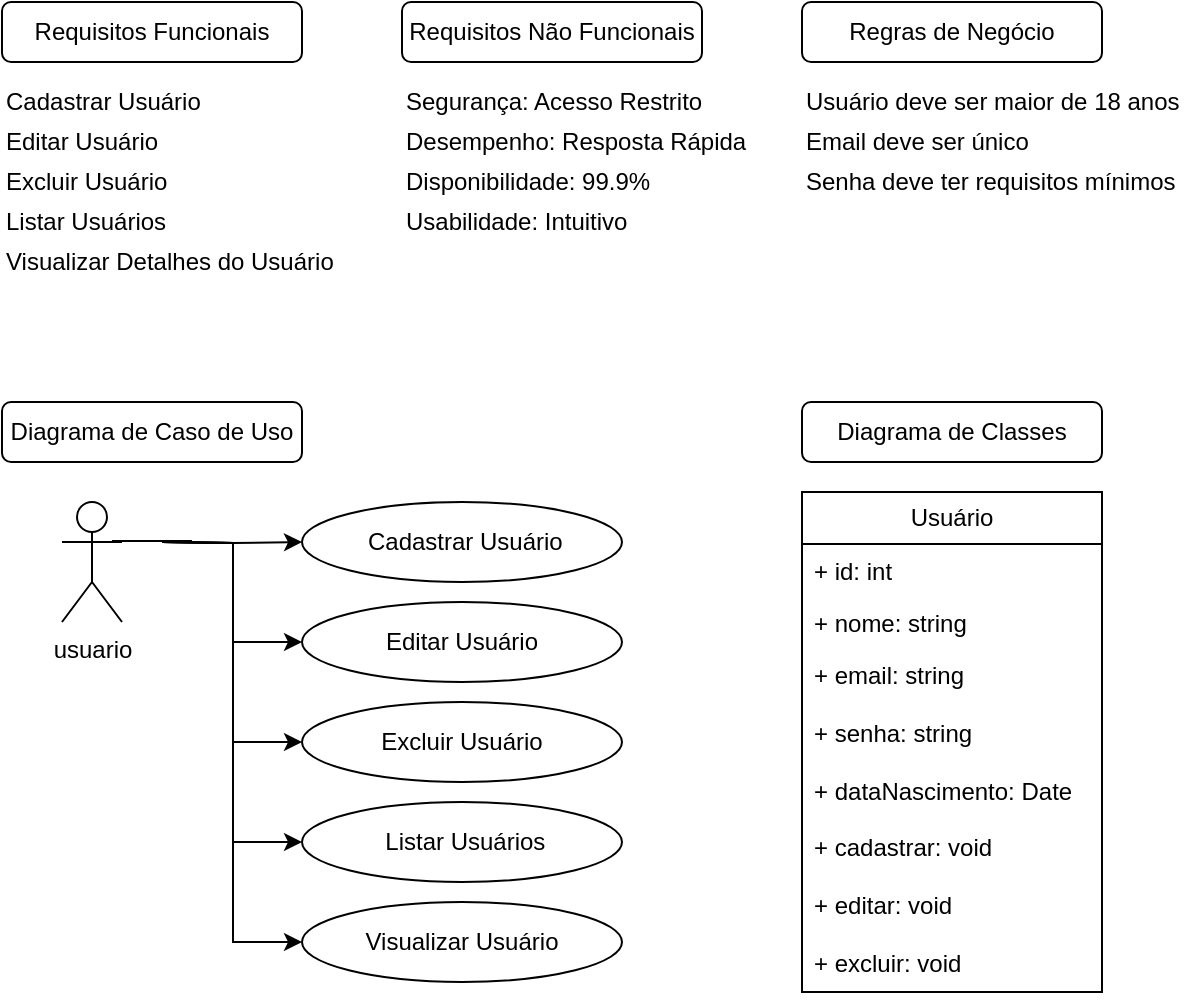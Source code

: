 <mxfile version="26.1.3" pages="2">
  <diagram name="Página-1" id="id_da_pagina">
    <mxGraphModel dx="1050" dy="557" grid="1" gridSize="10" guides="1" tooltips="1" connect="1" arrows="1" fold="1" page="1" pageScale="1" pageWidth="827" pageHeight="1169" math="0" shadow="0">
      <root>
        <mxCell id="0" />
        <mxCell id="1" parent="0" />
        <mxCell id="2" value="Requisitos Funcionais" style="rounded=1;whiteSpace=wrap;html=1;align=center;" parent="1" vertex="1">
          <mxGeometry x="50" y="50" width="150" height="30" as="geometry" />
        </mxCell>
        <mxCell id="3" value="Cadastrar Usuário" style="text;html=1;align=left;verticalAlign=middle;resizable=0;points=[];autosize=1;" parent="1" vertex="1">
          <mxGeometry x="50" y="90" width="120" height="20" as="geometry" />
        </mxCell>
        <mxCell id="4" value="Editar Usuário" style="text;html=1;align=left;verticalAlign=middle;resizable=0;points=[];autosize=1;" parent="1" vertex="1">
          <mxGeometry x="50" y="110" width="110" height="20" as="geometry" />
        </mxCell>
        <mxCell id="5" value="Excluir Usuário" style="text;html=1;align=left;verticalAlign=middle;resizable=0;points=[];autosize=1;" parent="1" vertex="1">
          <mxGeometry x="50" y="130" width="110" height="20" as="geometry" />
        </mxCell>
        <mxCell id="6" value="Listar Usuários" style="text;html=1;align=left;verticalAlign=middle;resizable=0;points=[];autosize=1;" parent="1" vertex="1">
          <mxGeometry x="50" y="150" width="110" height="20" as="geometry" />
        </mxCell>
        <mxCell id="7" value="Visualizar Detalhes do Usuário" style="text;html=1;align=left;verticalAlign=middle;resizable=0;points=[];autosize=1;" parent="1" vertex="1">
          <mxGeometry x="50" y="170" width="180" height="20" as="geometry" />
        </mxCell>
        <mxCell id="8" value="Requisitos Não Funcionais" style="rounded=1;whiteSpace=wrap;html=1;align=center;" parent="1" vertex="1">
          <mxGeometry x="250" y="50" width="150" height="30" as="geometry" />
        </mxCell>
        <mxCell id="9" value="Segurança: Acesso Restrito" style="text;html=1;align=left;verticalAlign=middle;resizable=0;points=[];autosize=1;" parent="1" vertex="1">
          <mxGeometry x="250" y="90" width="150" height="20" as="geometry" />
        </mxCell>
        <mxCell id="10" value="Desempenho: Resposta Rápida" style="text;html=1;align=left;verticalAlign=middle;resizable=0;points=[];autosize=1;" parent="1" vertex="1">
          <mxGeometry x="250" y="110" width="160" height="20" as="geometry" />
        </mxCell>
        <mxCell id="11" value="Disponibilidade: 99.9%" style="text;html=1;align=left;verticalAlign=middle;resizable=0;points=[];autosize=1;" parent="1" vertex="1">
          <mxGeometry x="250" y="130" width="130" height="20" as="geometry" />
        </mxCell>
        <mxCell id="12" value="Usabilidade: Intuitivo" style="text;html=1;align=left;verticalAlign=middle;resizable=0;points=[];autosize=1;" parent="1" vertex="1">
          <mxGeometry x="250" y="150" width="120" height="20" as="geometry" />
        </mxCell>
        <mxCell id="13" value="Regras de Negócio" style="rounded=1;whiteSpace=wrap;html=1;align=center;" parent="1" vertex="1">
          <mxGeometry x="450" y="50" width="150" height="30" as="geometry" />
        </mxCell>
        <mxCell id="14" value="Usuário deve ser maior de 18 anos" style="text;html=1;align=left;verticalAlign=middle;resizable=0;points=[];autosize=1;" parent="1" vertex="1">
          <mxGeometry x="450" y="90" width="200" height="20" as="geometry" />
        </mxCell>
        <mxCell id="15" value="Email deve ser único" style="text;html=1;align=left;verticalAlign=middle;resizable=0;points=[];autosize=1;" parent="1" vertex="1">
          <mxGeometry x="450" y="110" width="130" height="20" as="geometry" />
        </mxCell>
        <mxCell id="16" value="Senha deve ter requisitos mínimos" style="text;html=1;align=left;verticalAlign=middle;resizable=0;points=[];autosize=1;" parent="1" vertex="1">
          <mxGeometry x="450" y="130" width="190" height="20" as="geometry" />
        </mxCell>
        <mxCell id="17" value="Diagrama de Caso de Uso" style="rounded=1;whiteSpace=wrap;html=1;align=center;" parent="1" vertex="1">
          <mxGeometry x="50" y="250" width="150" height="30" as="geometry" />
        </mxCell>
        <mxCell id="19" value="&amp;nbsp;Cadastrar Usuário" style="ellipse;whiteSpace=wrap;html=1;" parent="1" vertex="1">
          <mxGeometry x="200" y="300" width="160" height="40" as="geometry" />
        </mxCell>
        <mxCell id="20" value="Editar Usuário" style="ellipse;whiteSpace=wrap;html=1;" parent="1" vertex="1">
          <mxGeometry x="200" y="350" width="160" height="40" as="geometry" />
        </mxCell>
        <mxCell id="21" value="Excluir Usuário" style="ellipse;whiteSpace=wrap;html=1;" parent="1" vertex="1">
          <mxGeometry x="200" y="400" width="160" height="40" as="geometry" />
        </mxCell>
        <mxCell id="22" value="&amp;nbsp;Listar Usuários" style="ellipse;whiteSpace=wrap;html=1;" parent="1" vertex="1">
          <mxGeometry x="200" y="450" width="160" height="40" as="geometry" />
        </mxCell>
        <mxCell id="23" value="Visualizar Usuário" style="ellipse;whiteSpace=wrap;html=1;" parent="1" vertex="1">
          <mxGeometry x="200" y="500" width="160" height="40" as="geometry" />
        </mxCell>
        <mxCell id="24" style="edgeStyle=orthogonalEdgeStyle;rounded=0;entryX=0;entryY=0.5;entryDx=0;entryDy=0;" parent="1" target="19" edge="1">
          <mxGeometry relative="1" as="geometry">
            <mxPoint x="130" y="320" as="sourcePoint" />
          </mxGeometry>
        </mxCell>
        <mxCell id="25" style="edgeStyle=orthogonalEdgeStyle;rounded=0;entryX=0;entryY=0.5;entryDx=0;entryDy=0;" parent="1" target="20" edge="1">
          <mxGeometry relative="1" as="geometry">
            <mxPoint x="130" y="320" as="sourcePoint" />
          </mxGeometry>
        </mxCell>
        <mxCell id="26" style="edgeStyle=orthogonalEdgeStyle;rounded=0;entryX=0;entryY=0.5;entryDx=0;entryDy=0;" parent="1" target="21" edge="1">
          <mxGeometry relative="1" as="geometry">
            <mxPoint x="130" y="320" as="sourcePoint" />
          </mxGeometry>
        </mxCell>
        <mxCell id="27" style="edgeStyle=orthogonalEdgeStyle;rounded=0;entryX=0;entryY=0.5;entryDx=0;entryDy=0;" parent="1" target="22" edge="1">
          <mxGeometry relative="1" as="geometry">
            <mxPoint x="130" y="320" as="sourcePoint" />
          </mxGeometry>
        </mxCell>
        <mxCell id="28" style="edgeStyle=orthogonalEdgeStyle;rounded=0;entryX=0;entryY=0.5;entryDx=0;entryDy=0;" parent="1" target="23" edge="1">
          <mxGeometry relative="1" as="geometry">
            <mxPoint x="130" y="320" as="sourcePoint" />
          </mxGeometry>
        </mxCell>
        <mxCell id="29" value="Diagrama de Classes" style="rounded=1;whiteSpace=wrap;html=1;align=center;" parent="1" vertex="1">
          <mxGeometry x="450" y="250" width="150" height="30" as="geometry" />
        </mxCell>
        <mxCell id="82RSgnpAWulDbhjS685K-42" value="usuario" style="shape=umlActor;verticalLabelPosition=bottom;verticalAlign=top;html=1;outlineConnect=0;" parent="1" vertex="1">
          <mxGeometry x="80" y="300" width="30" height="60" as="geometry" />
        </mxCell>
        <mxCell id="82RSgnpAWulDbhjS685K-43" value="" style="endArrow=none;html=1;rounded=0;" parent="1" edge="1">
          <mxGeometry width="50" height="50" relative="1" as="geometry">
            <mxPoint x="105" y="319.5" as="sourcePoint" />
            <mxPoint x="145" y="319.5" as="targetPoint" />
          </mxGeometry>
        </mxCell>
        <mxCell id="ap6sHwkX4Q9ZYjI--bqo-52" value="Usuário" style="swimlane;fontStyle=0;childLayout=stackLayout;horizontal=1;startSize=26;fillColor=none;horizontalStack=0;resizeParent=1;resizeParentMax=0;resizeLast=0;collapsible=1;marginBottom=0;whiteSpace=wrap;html=1;" parent="1" vertex="1">
          <mxGeometry x="450" y="295" width="150" height="250" as="geometry" />
        </mxCell>
        <mxCell id="ap6sHwkX4Q9ZYjI--bqo-53" value="+ id: int&lt;div&gt;&lt;br&gt;&lt;/div&gt;&lt;div&gt;&lt;br&gt;&lt;/div&gt;" style="text;strokeColor=none;fillColor=none;align=left;verticalAlign=top;spacingLeft=4;spacingRight=4;overflow=hidden;rotatable=0;points=[[0,0.5],[1,0.5]];portConstraint=eastwest;whiteSpace=wrap;html=1;" parent="ap6sHwkX4Q9ZYjI--bqo-52" vertex="1">
          <mxGeometry y="26" width="150" height="26" as="geometry" />
        </mxCell>
        <mxCell id="ap6sHwkX4Q9ZYjI--bqo-54" value="+ nome: string" style="text;strokeColor=none;fillColor=none;align=left;verticalAlign=top;spacingLeft=4;spacingRight=4;overflow=hidden;rotatable=0;points=[[0,0.5],[1,0.5]];portConstraint=eastwest;whiteSpace=wrap;html=1;" parent="ap6sHwkX4Q9ZYjI--bqo-52" vertex="1">
          <mxGeometry y="52" width="150" height="26" as="geometry" />
        </mxCell>
        <mxCell id="ap6sHwkX4Q9ZYjI--bqo-55" value="+ email: string&lt;div&gt;&lt;br&gt;&lt;/div&gt;&lt;div&gt;+ senha: string&lt;/div&gt;&lt;div&gt;&lt;br&gt;&lt;/div&gt;&lt;div&gt;+ dataNascimento: Date&lt;/div&gt;&lt;div&gt;&lt;br&gt;&lt;/div&gt;&lt;div&gt;+ cadastrar: void&lt;/div&gt;&lt;div&gt;&lt;br&gt;&lt;/div&gt;&lt;div&gt;+ editar: void&lt;/div&gt;&lt;div&gt;&lt;br&gt;&lt;/div&gt;&lt;div&gt;+ excluir: void&lt;/div&gt;" style="text;strokeColor=none;fillColor=none;align=left;verticalAlign=top;spacingLeft=4;spacingRight=4;overflow=hidden;rotatable=0;points=[[0,0.5],[1,0.5]];portConstraint=eastwest;whiteSpace=wrap;html=1;" parent="ap6sHwkX4Q9ZYjI--bqo-52" vertex="1">
          <mxGeometry y="78" width="150" height="172" as="geometry" />
        </mxCell>
      </root>
    </mxGraphModel>
  </diagram>
  <diagram id="hXXirnF8yCh0zsSFYasV" name="Página-2">
    <mxGraphModel dx="1290" dy="557" grid="1" gridSize="10" guides="1" tooltips="1" connect="1" arrows="1" fold="1" page="1" pageScale="1" pageWidth="827" pageHeight="1169" math="0" shadow="0">
      <root>
        <mxCell id="0" />
        <mxCell id="1" parent="0" />
        <mxCell id="84NYUc5iU_9GKgYOR_AV-1" value="Cliente" style="shape=umlActor;verticalLabelPosition=bottom;verticalAlign=top;html=1;outline=0;" vertex="1" parent="1">
          <mxGeometry x="110" y="280" width="30" height="60" as="geometry" />
        </mxCell>
        <mxCell id="84NYUc5iU_9GKgYOR_AV-2" value="Atendente" style="shape=umlActor;verticalLabelPosition=bottom;verticalAlign=top;html=1;outline=0;" vertex="1" parent="1">
          <mxGeometry x="110" y="470" width="30" height="60" as="geometry" />
        </mxCell>
        <mxCell id="84NYUc5iU_9GKgYOR_AV-3" value="Gerente" style="shape=umlActor;verticalLabelPosition=bottom;verticalAlign=top;html=1;outline=0;" vertex="1" parent="1">
          <mxGeometry x="110" y="620" width="30" height="60" as="geometry" />
        </mxCell>
        <mxCell id="84NYUc5iU_9GKgYOR_AV-4" value="Administrador" style="shape=umlActor;verticalLabelPosition=bottom;verticalAlign=top;html=1;outline=0;" vertex="1" parent="1">
          <mxGeometry x="110" y="790" width="30" height="60" as="geometry" />
        </mxCell>
        <mxCell id="84NYUc5iU_9GKgYOR_AV-5" value="Realizar Compra" style="ellipse;whiteSpace=wrap;html=1;" vertex="1" parent="1">
          <mxGeometry x="230" y="280" width="120" height="40" as="geometry" />
        </mxCell>
        <mxCell id="84NYUc5iU_9GKgYOR_AV-6" value="Consultar Produtos" style="ellipse;whiteSpace=wrap;html=1;" vertex="1" parent="1">
          <mxGeometry x="230" y="330" width="120" height="40" as="geometry" />
        </mxCell>
        <mxCell id="84NYUc5iU_9GKgYOR_AV-7" value="Efetuar Venda" style="ellipse;whiteSpace=wrap;html=1;" vertex="1" parent="1">
          <mxGeometry x="250" y="460" width="120" height="40" as="geometry" />
        </mxCell>
        <mxCell id="84NYUc5iU_9GKgYOR_AV-8" value="Gerenciar Clientes" style="ellipse;whiteSpace=wrap;html=1;" vertex="1" parent="1">
          <mxGeometry x="250" y="510" width="120" height="40" as="geometry" />
        </mxCell>
        <mxCell id="84NYUc5iU_9GKgYOR_AV-9" value="Gerenciar Estoque" style="ellipse;whiteSpace=wrap;html=1;" vertex="1" parent="1">
          <mxGeometry x="250" y="610" width="120" height="40" as="geometry" />
        </mxCell>
        <mxCell id="84NYUc5iU_9GKgYOR_AV-10" value="Gerar Relatórios" style="ellipse;whiteSpace=wrap;html=1;" vertex="1" parent="1">
          <mxGeometry x="250" y="660" width="120" height="40" as="geometry" />
        </mxCell>
        <mxCell id="84NYUc5iU_9GKgYOR_AV-11" value="Gerenciar Fornecedores" style="ellipse;whiteSpace=wrap;html=1;" vertex="1" parent="1">
          <mxGeometry x="250" y="750" width="120" height="40" as="geometry" />
        </mxCell>
        <mxCell id="84NYUc5iU_9GKgYOR_AV-12" value="Gerenciar Usuários" style="ellipse;whiteSpace=wrap;html=1;" vertex="1" parent="1">
          <mxGeometry x="250" y="800" width="120" height="40" as="geometry" />
        </mxCell>
        <mxCell id="84NYUc5iU_9GKgYOR_AV-13" value="Controle de Acesso" style="ellipse;whiteSpace=wrap;html=1;" vertex="1" parent="1">
          <mxGeometry x="250" y="850" width="120" height="40" as="geometry" />
        </mxCell>
        <mxCell id="84NYUc5iU_9GKgYOR_AV-14" value="" style="endArrow=none;html=1;rounded=0;entryX=0;entryY=0.5;entryDx=0;entryDy=0;exitX=1;exitY=0.333;exitDx=0;exitDy=0;exitPerimeter=0;" edge="1" parent="1" target="84NYUc5iU_9GKgYOR_AV-5" source="84NYUc5iU_9GKgYOR_AV-1">
          <mxGeometry width="50" height="50" relative="1" as="geometry">
            <mxPoint x="380" y="360" as="sourcePoint" />
            <mxPoint x="630" y="370" as="targetPoint" />
          </mxGeometry>
        </mxCell>
        <mxCell id="84NYUc5iU_9GKgYOR_AV-15" value="" style="endArrow=none;html=1;rounded=0;entryX=0;entryY=0.5;entryDx=0;entryDy=0;exitX=1;exitY=1;exitDx=0;exitDy=0;exitPerimeter=0;" edge="1" parent="1" target="84NYUc5iU_9GKgYOR_AV-6" source="84NYUc5iU_9GKgYOR_AV-1">
          <mxGeometry width="50" height="50" relative="1" as="geometry">
            <mxPoint x="380" y="430" as="sourcePoint" />
            <mxPoint x="630" y="430" as="targetPoint" />
          </mxGeometry>
        </mxCell>
        <mxCell id="84NYUc5iU_9GKgYOR_AV-16" value="" style="endArrow=none;html=1;rounded=0;entryX=0;entryY=0.5;entryDx=0;entryDy=0;exitX=1;exitY=0.333;exitDx=0;exitDy=0;exitPerimeter=0;" edge="1" parent="1" target="84NYUc5iU_9GKgYOR_AV-7" source="84NYUc5iU_9GKgYOR_AV-2">
          <mxGeometry width="50" height="50" relative="1" as="geometry">
            <mxPoint x="380" y="510" as="sourcePoint" />
            <mxPoint x="630" y="520" as="targetPoint" />
          </mxGeometry>
        </mxCell>
        <mxCell id="84NYUc5iU_9GKgYOR_AV-17" value="" style="endArrow=none;html=1;rounded=0;entryX=0;entryY=0.5;entryDx=0;entryDy=0;exitX=1;exitY=1;exitDx=0;exitDy=0;exitPerimeter=0;" edge="1" parent="1" target="84NYUc5iU_9GKgYOR_AV-8" source="84NYUc5iU_9GKgYOR_AV-2">
          <mxGeometry width="50" height="50" relative="1" as="geometry">
            <mxPoint x="380" y="580" as="sourcePoint" />
            <mxPoint x="630" y="580" as="targetPoint" />
          </mxGeometry>
        </mxCell>
        <mxCell id="84NYUc5iU_9GKgYOR_AV-18" value="" style="endArrow=none;html=1;rounded=0;entryX=0;entryY=0.5;entryDx=0;entryDy=0;exitX=1;exitY=0.333;exitDx=0;exitDy=0;exitPerimeter=0;" edge="1" parent="1" target="84NYUc5iU_9GKgYOR_AV-9" source="84NYUc5iU_9GKgYOR_AV-3">
          <mxGeometry width="50" height="50" relative="1" as="geometry">
            <mxPoint x="380" y="640" as="sourcePoint" />
            <mxPoint x="630" y="640" as="targetPoint" />
          </mxGeometry>
        </mxCell>
        <mxCell id="84NYUc5iU_9GKgYOR_AV-19" value="" style="endArrow=none;html=1;rounded=0;entryX=0;entryY=0.5;entryDx=0;entryDy=0;exitX=1;exitY=1;exitDx=0;exitDy=0;exitPerimeter=0;" edge="1" parent="1" target="84NYUc5iU_9GKgYOR_AV-10" source="84NYUc5iU_9GKgYOR_AV-3">
          <mxGeometry width="50" height="50" relative="1" as="geometry">
            <mxPoint x="380" y="700" as="sourcePoint" />
            <mxPoint x="630" y="700" as="targetPoint" />
          </mxGeometry>
        </mxCell>
        <mxCell id="84NYUc5iU_9GKgYOR_AV-20" value="" style="endArrow=none;html=1;rounded=0;entryX=0;entryY=0.5;entryDx=0;entryDy=0;exitX=1;exitY=0.333;exitDx=0;exitDy=0;exitPerimeter=0;" edge="1" parent="1" target="84NYUc5iU_9GKgYOR_AV-11" source="84NYUc5iU_9GKgYOR_AV-4">
          <mxGeometry width="50" height="50" relative="1" as="geometry">
            <mxPoint x="380" y="760" as="sourcePoint" />
            <mxPoint x="630" y="760" as="targetPoint" />
          </mxGeometry>
        </mxCell>
        <mxCell id="84NYUc5iU_9GKgYOR_AV-21" value="" style="endArrow=none;html=1;rounded=0;entryX=0;entryY=0.5;entryDx=0;entryDy=0;exitX=0.5;exitY=0.5;exitDx=0;exitDy=0;exitPerimeter=0;" edge="1" parent="1" target="84NYUc5iU_9GKgYOR_AV-12" source="84NYUc5iU_9GKgYOR_AV-4">
          <mxGeometry width="50" height="50" relative="1" as="geometry">
            <mxPoint x="380" y="820" as="sourcePoint" />
            <mxPoint x="630" y="820" as="targetPoint" />
          </mxGeometry>
        </mxCell>
        <mxCell id="84NYUc5iU_9GKgYOR_AV-22" value="" style="endArrow=none;html=1;rounded=0;entryX=0;entryY=0.5;entryDx=0;entryDy=0;exitX=1;exitY=1;exitDx=0;exitDy=0;exitPerimeter=0;" edge="1" parent="1" target="84NYUc5iU_9GKgYOR_AV-13" source="84NYUc5iU_9GKgYOR_AV-4">
          <mxGeometry width="50" height="50" relative="1" as="geometry">
            <mxPoint x="380" y="850" as="sourcePoint" />
            <mxPoint x="640" y="870" as="targetPoint" />
          </mxGeometry>
        </mxCell>
        <mxCell id="ZaaOiQPD0PnhXnnvWE8X-1" value="Sistema de Farmácia" style="rounded=1;whiteSpace=wrap;html=1;" vertex="1" parent="1">
          <mxGeometry x="100" y="170" width="280" height="50" as="geometry" />
        </mxCell>
      </root>
    </mxGraphModel>
  </diagram>
</mxfile>

